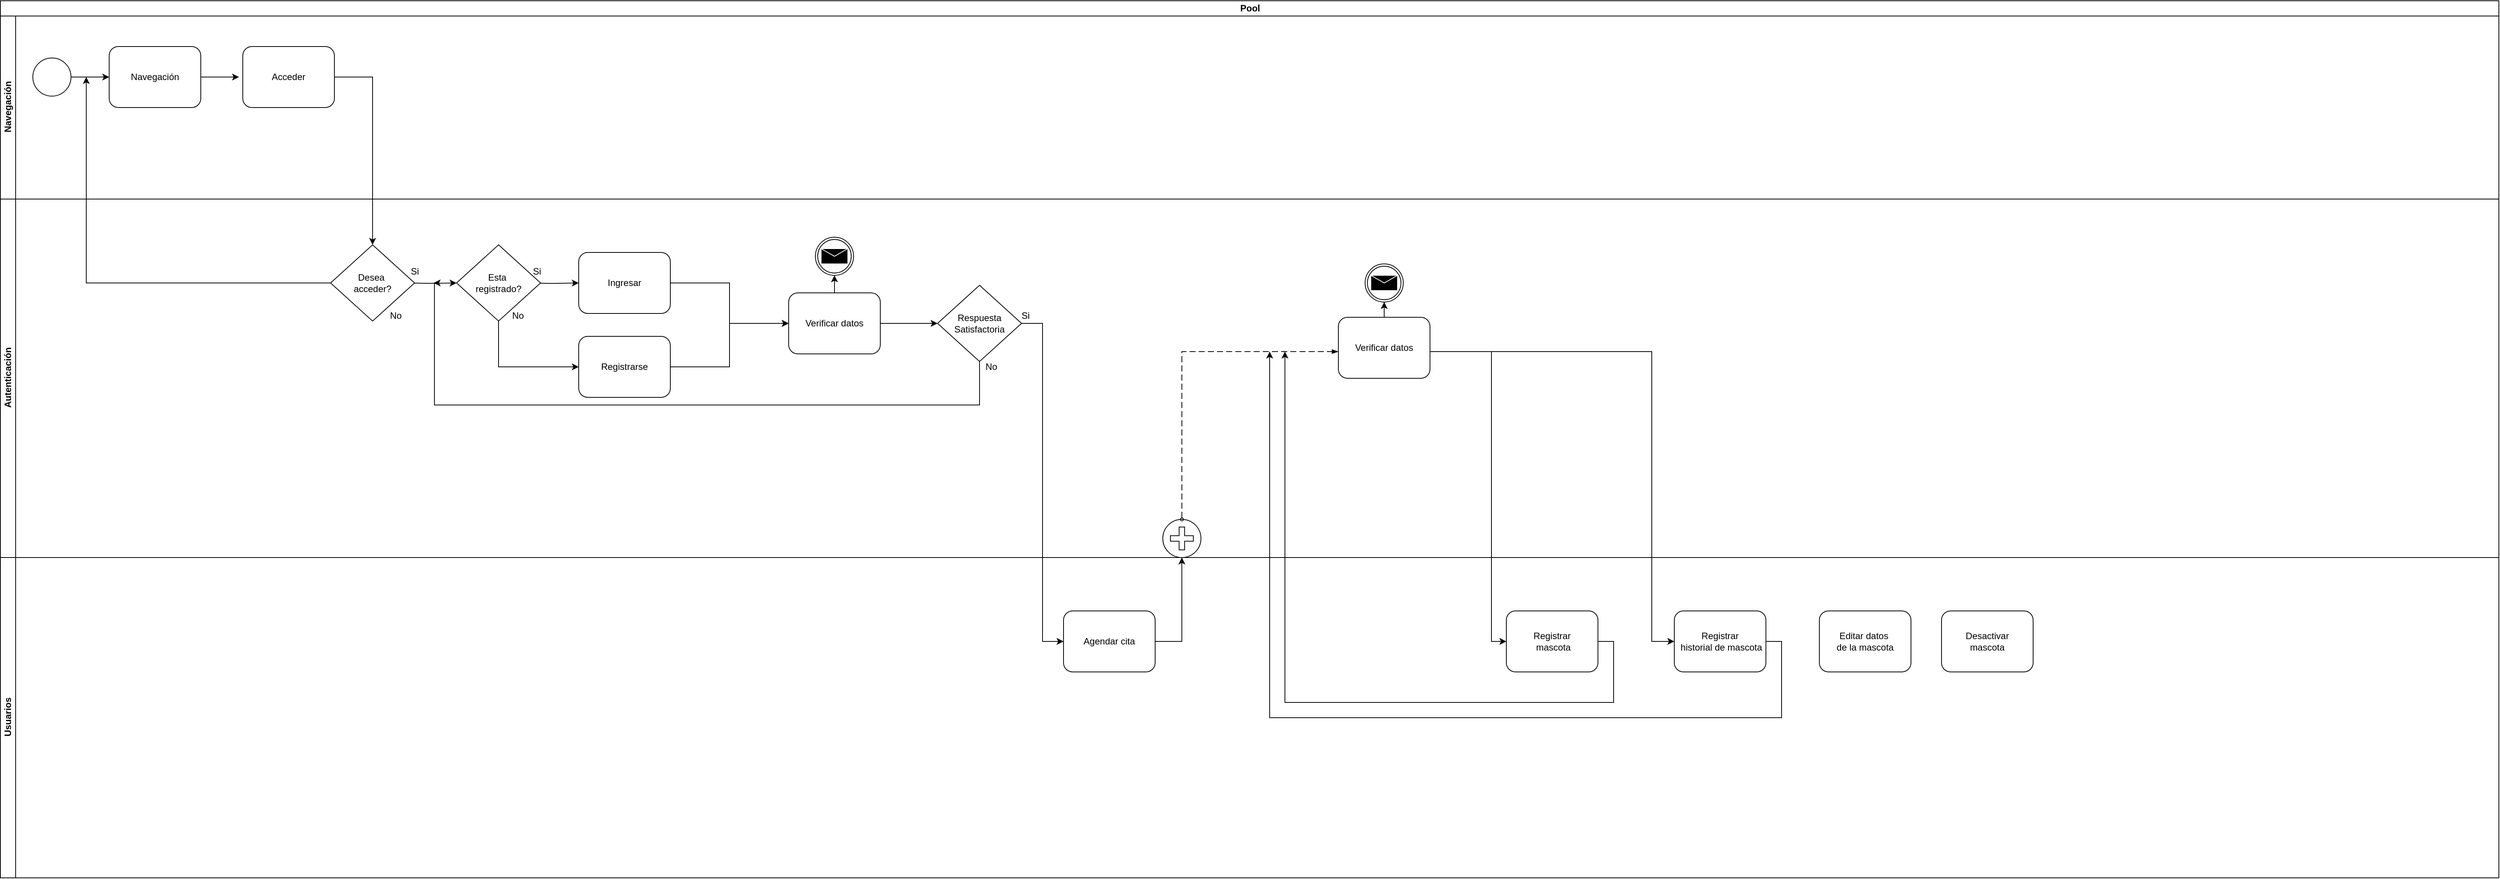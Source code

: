 <mxfile version="26.3.0">
  <diagram name="Page-1" id="2a216829-ef6e-dabb-86c1-c78162f3ba2b">
    <mxGraphModel dx="3703" dy="1330" grid="1" gridSize="10" guides="1" tooltips="1" connect="1" arrows="1" fold="1" page="1" pageScale="1" pageWidth="850" pageHeight="1100" background="none" math="0" shadow="0">
      <root>
        <mxCell id="0" />
        <mxCell id="1" parent="0" />
        <mxCell id="7a84cebc1def654-1" value="" style="shape=mxgraph.bpmn.shape;html=1;verticalLabelPosition=bottom;labelBackgroundColor=#ffffff;verticalAlign=top;perimeter=ellipsePerimeter;outline=standard;symbol=general;" parent="1" vertex="1">
          <mxGeometry x="260" y="255" width="50" height="50" as="geometry" />
        </mxCell>
        <mxCell id="7a84cebc1def654-2" value="Navegación" style="shape=ext;rounded=1;html=1;whiteSpace=wrap;" parent="1" vertex="1">
          <mxGeometry x="360" y="240" width="120" height="80" as="geometry" />
        </mxCell>
        <mxCell id="7a84cebc1def654-36" style="edgeStyle=orthogonalEdgeStyle;rounded=0;html=1;jettySize=auto;orthogonalLoop=1;" parent="1" source="7a84cebc1def654-1" target="7a84cebc1def654-2" edge="1">
          <mxGeometry relative="1" as="geometry" />
        </mxCell>
        <mxCell id="7a84cebc1def654-39" style="edgeStyle=orthogonalEdgeStyle;rounded=0;html=1;jettySize=auto;orthogonalLoop=1;" parent="1" source="7a84cebc1def654-2" edge="1">
          <mxGeometry relative="1" as="geometry">
            <mxPoint x="530" y="280" as="targetPoint" />
          </mxGeometry>
        </mxCell>
        <mxCell id="igWhySHWdOsPGfB4_8ew-43" style="edgeStyle=orthogonalEdgeStyle;rounded=0;orthogonalLoop=1;jettySize=auto;html=1;" parent="1" source="igWhySHWdOsPGfB4_8ew-24" edge="1">
          <mxGeometry relative="1" as="geometry">
            <mxPoint x="330" y="280" as="targetPoint" />
            <Array as="points">
              <mxPoint x="330" y="550" />
            </Array>
          </mxGeometry>
        </mxCell>
        <mxCell id="igWhySHWdOsPGfB4_8ew-42" style="edgeStyle=orthogonalEdgeStyle;rounded=0;orthogonalLoop=1;jettySize=auto;html=1;entryX=0.5;entryY=0;entryDx=0;entryDy=0;" parent="1" source="igWhySHWdOsPGfB4_8ew-29" target="igWhySHWdOsPGfB4_8ew-24" edge="1">
          <mxGeometry relative="1" as="geometry">
            <Array as="points">
              <mxPoint x="705" y="280" />
            </Array>
          </mxGeometry>
        </mxCell>
        <mxCell id="igWhySHWdOsPGfB4_8ew-29" value="Acceder" style="shape=ext;rounded=1;html=1;whiteSpace=wrap;" parent="1" vertex="1">
          <mxGeometry x="535" y="240" width="120" height="80" as="geometry" />
        </mxCell>
        <mxCell id="6vr_r3bITFx_196oS220-11" value="Pool" style="swimlane;childLayout=stackLayout;resizeParent=1;resizeParentMax=0;horizontal=1;startSize=20;horizontalStack=0;html=1;" parent="1" vertex="1">
          <mxGeometry x="217.5" y="180" width="3272.5" height="1150" as="geometry" />
        </mxCell>
        <mxCell id="6vr_r3bITFx_196oS220-12" value="Navegación" style="swimlane;startSize=20;horizontal=0;html=1;" parent="6vr_r3bITFx_196oS220-11" vertex="1">
          <mxGeometry y="20" width="3272.5" height="240" as="geometry" />
        </mxCell>
        <mxCell id="6vr_r3bITFx_196oS220-13" value="Autenticación" style="swimlane;startSize=20;horizontal=0;html=1;" parent="6vr_r3bITFx_196oS220-11" vertex="1">
          <mxGeometry y="260" width="3272.5" height="470" as="geometry" />
        </mxCell>
        <mxCell id="igWhySHWdOsPGfB4_8ew-31" style="edgeStyle=orthogonalEdgeStyle;rounded=0;orthogonalLoop=1;jettySize=auto;html=1;entryX=0;entryY=0.5;entryDx=0;entryDy=0;" parent="6vr_r3bITFx_196oS220-13" source="7a84cebc1def654-29" target="igWhySHWdOsPGfB4_8ew-30" edge="1">
          <mxGeometry relative="1" as="geometry" />
        </mxCell>
        <mxCell id="7a84cebc1def654-29" value="Ingresar" style="html=1;whiteSpace=wrap;rounded=1;" parent="6vr_r3bITFx_196oS220-13" vertex="1">
          <mxGeometry x="757.5" y="70" width="120" height="80" as="geometry" />
        </mxCell>
        <mxCell id="igWhySHWdOsPGfB4_8ew-23" style="edgeStyle=orthogonalEdgeStyle;rounded=0;orthogonalLoop=1;jettySize=auto;html=1;entryX=0;entryY=0.5;entryDx=0;entryDy=0;" parent="6vr_r3bITFx_196oS220-13" target="igWhySHWdOsPGfB4_8ew-22" edge="1">
          <mxGeometry relative="1" as="geometry">
            <mxPoint x="527.5" y="110" as="sourcePoint" />
          </mxGeometry>
        </mxCell>
        <mxCell id="igWhySHWdOsPGfB4_8ew-8" style="edgeStyle=orthogonalEdgeStyle;rounded=0;orthogonalLoop=1;jettySize=auto;html=1;" parent="6vr_r3bITFx_196oS220-13" edge="1">
          <mxGeometry relative="1" as="geometry">
            <mxPoint x="757.5" y="110" as="targetPoint" />
            <mxPoint x="687.441" y="110.059" as="sourcePoint" />
          </mxGeometry>
        </mxCell>
        <mxCell id="igWhySHWdOsPGfB4_8ew-6" value="No" style="text;html=1;align=center;verticalAlign=middle;resizable=0;points=[];autosize=1;strokeColor=none;fillColor=none;" parent="6vr_r3bITFx_196oS220-13" vertex="1">
          <mxGeometry x="497.5" y="138" width="40" height="30" as="geometry" />
        </mxCell>
        <mxCell id="igWhySHWdOsPGfB4_8ew-33" style="edgeStyle=orthogonalEdgeStyle;rounded=0;orthogonalLoop=1;jettySize=auto;html=1;entryX=0;entryY=0.5;entryDx=0;entryDy=0;" parent="6vr_r3bITFx_196oS220-13" source="igWhySHWdOsPGfB4_8ew-9" target="igWhySHWdOsPGfB4_8ew-30" edge="1">
          <mxGeometry relative="1" as="geometry" />
        </mxCell>
        <mxCell id="igWhySHWdOsPGfB4_8ew-9" value="Registrarse" style="html=1;whiteSpace=wrap;rounded=1;" parent="6vr_r3bITFx_196oS220-13" vertex="1">
          <mxGeometry x="757.5" y="180" width="120" height="80" as="geometry" />
        </mxCell>
        <mxCell id="igWhySHWdOsPGfB4_8ew-11" value="Si" style="text;html=1;align=center;verticalAlign=middle;resizable=0;points=[];autosize=1;strokeColor=none;fillColor=none;" parent="6vr_r3bITFx_196oS220-13" vertex="1">
          <mxGeometry x="527.5" y="80" width="30" height="30" as="geometry" />
        </mxCell>
        <mxCell id="igWhySHWdOsPGfB4_8ew-12" value="Si" style="text;html=1;align=center;verticalAlign=middle;resizable=0;points=[];autosize=1;strokeColor=none;fillColor=none;" parent="6vr_r3bITFx_196oS220-13" vertex="1">
          <mxGeometry x="687.5" y="80" width="30" height="30" as="geometry" />
        </mxCell>
        <mxCell id="igWhySHWdOsPGfB4_8ew-13" value="No" style="text;html=1;align=center;verticalAlign=middle;resizable=0;points=[];autosize=1;strokeColor=none;fillColor=none;" parent="6vr_r3bITFx_196oS220-13" vertex="1">
          <mxGeometry x="657.5" y="138" width="40" height="30" as="geometry" />
        </mxCell>
        <mxCell id="igWhySHWdOsPGfB4_8ew-37" style="edgeStyle=orthogonalEdgeStyle;rounded=0;orthogonalLoop=1;jettySize=auto;html=1;" parent="6vr_r3bITFx_196oS220-13" source="igWhySHWdOsPGfB4_8ew-17" edge="1">
          <mxGeometry relative="1" as="geometry">
            <mxPoint x="567.5" y="110" as="targetPoint" />
            <Array as="points">
              <mxPoint x="1282.5" y="270" />
              <mxPoint x="568.5" y="270" />
            </Array>
          </mxGeometry>
        </mxCell>
        <mxCell id="igWhySHWdOsPGfB4_8ew-17" value="Respuesta&lt;div&gt;Satisfactoria&lt;/div&gt;" style="rhombus;whiteSpace=wrap;html=1;" parent="6vr_r3bITFx_196oS220-13" vertex="1">
          <mxGeometry x="1227.5" y="113" width="110" height="100" as="geometry" />
        </mxCell>
        <mxCell id="igWhySHWdOsPGfB4_8ew-28" style="edgeStyle=orthogonalEdgeStyle;rounded=0;orthogonalLoop=1;jettySize=auto;html=1;entryX=0;entryY=0.5;entryDx=0;entryDy=0;" parent="6vr_r3bITFx_196oS220-13" source="igWhySHWdOsPGfB4_8ew-22" target="igWhySHWdOsPGfB4_8ew-9" edge="1">
          <mxGeometry relative="1" as="geometry">
            <Array as="points">
              <mxPoint x="652.5" y="220" />
            </Array>
          </mxGeometry>
        </mxCell>
        <mxCell id="igWhySHWdOsPGfB4_8ew-22" value="Esta&amp;nbsp;&lt;div&gt;registrado?&lt;/div&gt;" style="rhombus;whiteSpace=wrap;html=1;" parent="6vr_r3bITFx_196oS220-13" vertex="1">
          <mxGeometry x="597.5" y="60" width="110" height="100" as="geometry" />
        </mxCell>
        <mxCell id="igWhySHWdOsPGfB4_8ew-24" value="Desea&amp;nbsp;&lt;div&gt;acceder?&lt;/div&gt;" style="rhombus;whiteSpace=wrap;html=1;" parent="6vr_r3bITFx_196oS220-13" vertex="1">
          <mxGeometry x="432.5" y="60" width="110" height="100" as="geometry" />
        </mxCell>
        <mxCell id="4sriOAZfiTYjlehidHEY-37" style="edgeStyle=orthogonalEdgeStyle;rounded=0;orthogonalLoop=1;jettySize=auto;html=1;entryX=0;entryY=0.5;entryDx=0;entryDy=0;" edge="1" parent="6vr_r3bITFx_196oS220-13" source="igWhySHWdOsPGfB4_8ew-30" target="igWhySHWdOsPGfB4_8ew-17">
          <mxGeometry relative="1" as="geometry" />
        </mxCell>
        <mxCell id="igWhySHWdOsPGfB4_8ew-30" value="Verificar datos" style="shape=ext;rounded=1;html=1;whiteSpace=wrap;" parent="6vr_r3bITFx_196oS220-13" vertex="1">
          <mxGeometry x="1032.5" y="123" width="120" height="80" as="geometry" />
        </mxCell>
        <mxCell id="igWhySHWdOsPGfB4_8ew-39" value="Si" style="text;html=1;align=center;verticalAlign=middle;resizable=0;points=[];autosize=1;strokeColor=none;fillColor=none;" parent="6vr_r3bITFx_196oS220-13" vertex="1">
          <mxGeometry x="1327.5" y="138" width="30" height="30" as="geometry" />
        </mxCell>
        <mxCell id="igWhySHWdOsPGfB4_8ew-41" value="No" style="text;html=1;align=center;verticalAlign=middle;resizable=0;points=[];autosize=1;strokeColor=none;fillColor=none;" parent="6vr_r3bITFx_196oS220-13" vertex="1">
          <mxGeometry x="1277.5" y="205" width="40" height="30" as="geometry" />
        </mxCell>
        <mxCell id="6vr_r3bITFx_196oS220-32" value="" style="points=[[0.145,0.145,0],[0.5,0,0],[0.855,0.145,0],[1,0.5,0],[0.855,0.855,0],[0.5,1,0],[0.145,0.855,0],[0,0.5,0]];shape=mxgraph.bpmn.event;html=1;verticalLabelPosition=bottom;labelBackgroundColor=#ffffff;verticalAlign=top;align=center;perimeter=ellipsePerimeter;outlineConnect=0;aspect=fixed;outline=eventInt;symbol=parallelMultiple;" parent="6vr_r3bITFx_196oS220-13" vertex="1">
          <mxGeometry x="1522.5" y="420" width="50" height="50" as="geometry" />
        </mxCell>
        <mxCell id="6vr_r3bITFx_196oS220-65" value="" style="dashed=1;dashPattern=8 4;endArrow=blockThin;endFill=1;startArrow=oval;startFill=0;endSize=6;startSize=4;html=1;rounded=0;entryX=0;entryY=0.5;entryDx=0;entryDy=0;entryPerimeter=0;" parent="6vr_r3bITFx_196oS220-13" source="6vr_r3bITFx_196oS220-32" edge="1">
          <mxGeometry width="160" relative="1" as="geometry">
            <mxPoint x="952.5" y="620" as="sourcePoint" />
            <mxPoint x="1752.5" y="200" as="targetPoint" />
            <Array as="points">
              <mxPoint x="1547.5" y="200" />
            </Array>
          </mxGeometry>
        </mxCell>
        <mxCell id="4sriOAZfiTYjlehidHEY-38" style="edgeStyle=orthogonalEdgeStyle;rounded=0;orthogonalLoop=1;jettySize=auto;html=1;entryX=0.5;entryY=1;entryDx=0;entryDy=0;entryPerimeter=0;" edge="1" parent="6vr_r3bITFx_196oS220-13" source="igWhySHWdOsPGfB4_8ew-30">
          <mxGeometry relative="1" as="geometry">
            <mxPoint x="1092.5" y="100" as="targetPoint" />
          </mxGeometry>
        </mxCell>
        <mxCell id="4sriOAZfiTYjlehidHEY-39" value="" style="points=[[0.145,0.145,0],[0.5,0,0],[0.855,0.145,0],[1,0.5,0],[0.855,0.855,0],[0.5,1,0],[0.145,0.855,0],[0,0.5,0]];shape=mxgraph.bpmn.event;html=1;verticalLabelPosition=bottom;labelBackgroundColor=#ffffff;verticalAlign=top;align=center;perimeter=ellipsePerimeter;outlineConnect=0;aspect=fixed;outline=throwing;symbol=message;" vertex="1" parent="6vr_r3bITFx_196oS220-13">
          <mxGeometry x="1067.5" y="50" width="50" height="50" as="geometry" />
        </mxCell>
        <mxCell id="4sriOAZfiTYjlehidHEY-40" value="Verificar datos" style="shape=ext;rounded=1;html=1;whiteSpace=wrap;" vertex="1" parent="6vr_r3bITFx_196oS220-13">
          <mxGeometry x="1752.5" y="155" width="120" height="80" as="geometry" />
        </mxCell>
        <mxCell id="4sriOAZfiTYjlehidHEY-41" value="" style="points=[[0.145,0.145,0],[0.5,0,0],[0.855,0.145,0],[1,0.5,0],[0.855,0.855,0],[0.5,1,0],[0.145,0.855,0],[0,0.5,0]];shape=mxgraph.bpmn.event;html=1;verticalLabelPosition=bottom;labelBackgroundColor=#ffffff;verticalAlign=top;align=center;perimeter=ellipsePerimeter;outlineConnect=0;aspect=fixed;outline=throwing;symbol=message;" vertex="1" parent="6vr_r3bITFx_196oS220-13">
          <mxGeometry x="1787.5" y="85" width="50" height="50" as="geometry" />
        </mxCell>
        <mxCell id="4sriOAZfiTYjlehidHEY-42" style="edgeStyle=orthogonalEdgeStyle;rounded=0;orthogonalLoop=1;jettySize=auto;html=1;entryX=0.5;entryY=1;entryDx=0;entryDy=0;entryPerimeter=0;" edge="1" parent="6vr_r3bITFx_196oS220-13" source="4sriOAZfiTYjlehidHEY-40" target="4sriOAZfiTYjlehidHEY-41">
          <mxGeometry relative="1" as="geometry" />
        </mxCell>
        <mxCell id="6vr_r3bITFx_196oS220-14" value="Usuarios" style="swimlane;startSize=20;horizontal=0;html=1;" parent="6vr_r3bITFx_196oS220-11" vertex="1">
          <mxGeometry y="730" width="3272.5" height="420" as="geometry" />
        </mxCell>
        <mxCell id="6vr_r3bITFx_196oS220-19" value="Agendar cita" style="html=1;whiteSpace=wrap;rounded=1;fillColor=light-dark(#FFFFFF,#009999);" parent="6vr_r3bITFx_196oS220-14" vertex="1">
          <mxGeometry x="1392.5" y="70" width="120" height="80" as="geometry" />
        </mxCell>
        <mxCell id="4sriOAZfiTYjlehidHEY-26" style="edgeStyle=orthogonalEdgeStyle;rounded=0;orthogonalLoop=1;jettySize=auto;html=1;" edge="1" parent="6vr_r3bITFx_196oS220-14" source="4sriOAZfiTYjlehidHEY-2">
          <mxGeometry relative="1" as="geometry">
            <mxPoint x="1682.5" y="-270" as="targetPoint" />
            <Array as="points">
              <mxPoint x="2113" y="110" />
              <mxPoint x="2113" y="190" />
              <mxPoint x="1683" y="190" />
            </Array>
          </mxGeometry>
        </mxCell>
        <mxCell id="4sriOAZfiTYjlehidHEY-2" value="Registrar&lt;div&gt;&amp;nbsp;mascota&lt;/div&gt;" style="html=1;whiteSpace=wrap;rounded=1;fillColor=light-dark(#FFFFFF,#00994D);" vertex="1" parent="6vr_r3bITFx_196oS220-14">
          <mxGeometry x="1972.5" y="70" width="120" height="80" as="geometry" />
        </mxCell>
        <mxCell id="4sriOAZfiTYjlehidHEY-28" style="edgeStyle=orthogonalEdgeStyle;rounded=0;orthogonalLoop=1;jettySize=auto;html=1;" edge="1" parent="6vr_r3bITFx_196oS220-14" source="4sriOAZfiTYjlehidHEY-18">
          <mxGeometry relative="1" as="geometry">
            <mxPoint x="1662.5" y="-270" as="targetPoint" />
            <Array as="points">
              <mxPoint x="2333" y="110" />
              <mxPoint x="2333" y="210" />
              <mxPoint x="1663" y="210" />
            </Array>
          </mxGeometry>
        </mxCell>
        <mxCell id="4sriOAZfiTYjlehidHEY-18" value="Registrar&lt;div&gt;&amp;nbsp;historial de mascota&lt;/div&gt;" style="html=1;whiteSpace=wrap;rounded=1;fillColor=light-dark(#FFFFFF,#00994D);" vertex="1" parent="6vr_r3bITFx_196oS220-14">
          <mxGeometry x="2192.5" y="70" width="120" height="80" as="geometry" />
        </mxCell>
        <mxCell id="4sriOAZfiTYjlehidHEY-29" value="Editar datos&amp;nbsp;&lt;div&gt;de la mascota&lt;/div&gt;" style="html=1;whiteSpace=wrap;rounded=1;fillColor=light-dark(#FFFFFF,#009999);" vertex="1" parent="6vr_r3bITFx_196oS220-14">
          <mxGeometry x="2382.5" y="70" width="120" height="80" as="geometry" />
        </mxCell>
        <mxCell id="4sriOAZfiTYjlehidHEY-43" value="Desactivar&lt;div&gt;mascota&lt;/div&gt;" style="html=1;whiteSpace=wrap;rounded=1;fillColor=light-dark(#FFFFFF,#00994D);" vertex="1" parent="6vr_r3bITFx_196oS220-14">
          <mxGeometry x="2542.5" y="70" width="120" height="80" as="geometry" />
        </mxCell>
        <mxCell id="6vr_r3bITFx_196oS220-20" style="edgeStyle=orthogonalEdgeStyle;rounded=0;orthogonalLoop=1;jettySize=auto;html=1;entryX=0;entryY=0.5;entryDx=0;entryDy=0;" parent="6vr_r3bITFx_196oS220-11" source="igWhySHWdOsPGfB4_8ew-17" target="6vr_r3bITFx_196oS220-19" edge="1">
          <mxGeometry relative="1" as="geometry" />
        </mxCell>
        <mxCell id="6vr_r3bITFx_196oS220-59" style="edgeStyle=orthogonalEdgeStyle;rounded=0;orthogonalLoop=1;jettySize=auto;html=1;entryX=0.5;entryY=1;entryDx=0;entryDy=0;entryPerimeter=0;" parent="6vr_r3bITFx_196oS220-11" source="6vr_r3bITFx_196oS220-19" target="6vr_r3bITFx_196oS220-32" edge="1">
          <mxGeometry relative="1" as="geometry" />
        </mxCell>
        <mxCell id="4sriOAZfiTYjlehidHEY-23" style="edgeStyle=orthogonalEdgeStyle;rounded=0;orthogonalLoop=1;jettySize=auto;html=1;entryX=0;entryY=0.5;entryDx=0;entryDy=0;" edge="1" parent="6vr_r3bITFx_196oS220-11" target="4sriOAZfiTYjlehidHEY-2">
          <mxGeometry relative="1" as="geometry">
            <mxPoint x="1907.5" y="460.034" as="sourcePoint" />
            <Array as="points">
              <mxPoint x="1953" y="460" />
              <mxPoint x="1953" y="840" />
            </Array>
          </mxGeometry>
        </mxCell>
        <mxCell id="4sriOAZfiTYjlehidHEY-24" style="edgeStyle=orthogonalEdgeStyle;rounded=0;orthogonalLoop=1;jettySize=auto;html=1;entryX=0;entryY=0.5;entryDx=0;entryDy=0;exitX=1;exitY=0.5;exitDx=0;exitDy=0;exitPerimeter=0;" edge="1" parent="6vr_r3bITFx_196oS220-11" target="4sriOAZfiTYjlehidHEY-18">
          <mxGeometry relative="1" as="geometry">
            <mxPoint x="1872.5" y="460" as="sourcePoint" />
            <Array as="points">
              <mxPoint x="2163" y="460" />
              <mxPoint x="2163" y="840" />
            </Array>
          </mxGeometry>
        </mxCell>
      </root>
    </mxGraphModel>
  </diagram>
</mxfile>
